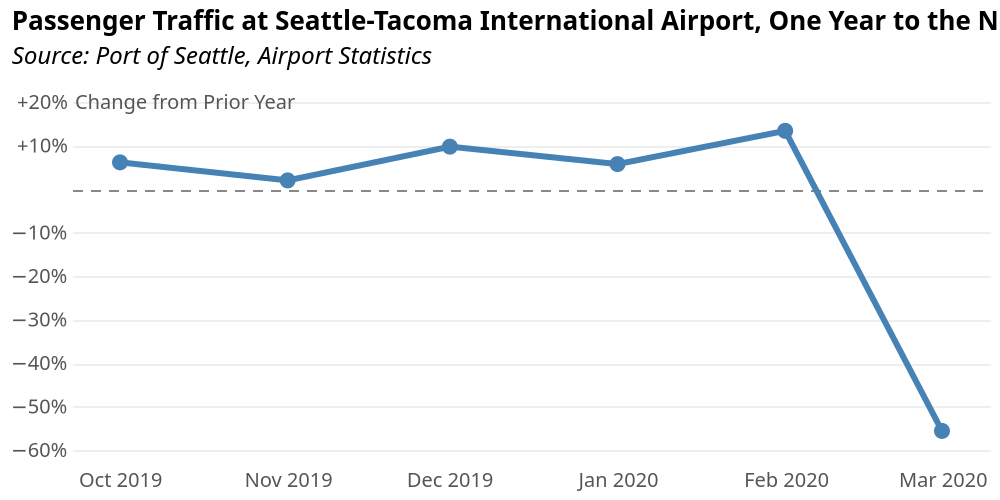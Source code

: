 {
  "$schema": "https://vega.github.io/schema/vega/v5.json",
  "description": "Passenger Traffic at Seattle-Tacoma International Airport, Percentage Change from October 2019 to March 2020",
  "width": 500,
  "height": 250,
  "autosize": {"type": "fit", "contains": "padding"},
  "background": "#fff",
  "padding": 5,

  "config": {
    "axis": {
      "domain": false,
      "labelColor": "#555",
      "ticks": false,
      "titleColor": "#555"
    }
  },

  "data": [
    {
      "name": "traffic",
      "values": [
        {"date": "2019-10-01", "curr": 4292424, "prev": 4044654},
        {"date": "2019-11-01", "curr": 3892767, "prev": 3817267},
        {"date": "2019-12-01", "curr": 4320826, "prev": 3937509},
        {"date": "2020-01-01", "curr": 3763860, "prev": 3560002},
        {"date": "2020-02-01", "curr": 3619695, "prev": 3192651},
        {"date": "2020-03-01", "curr": 1824615, "prev": 4111371}
      ],
      "format": {
        "type": "json",
        "parse": {"date": "date"}
      },
      "transform": [
        {
          "type": "timeunit",
          "units": ["year", "month"],
          "field": "date"
        },
        {
          "type": "formula",
          "expr": "datum.curr / datum.prev - 1",
          "as": "change"
        }
      ]
    }
  ],

  "scales": [
    {
      "name": "x",
      "type": "time",
      "range": "width",
      "padding": 24,
      "domain": {"data": "traffic", "field": "unit0"}
    },
    {
      "name": "y",
      "type": "linear",
      "range": "height",
      "nice": true,
      "zero": true,
      "domain": {"data": "traffic", "field": "change"}
    }
  ],

  "title": {
    "text": "Passenger Traffic at Seattle-Tacoma International Airport, One Year to the Next",
    "subtitle": "Source: Port of Seattle, Airport Statistics",
    "subtitleFontStyle": "italic",
    "subtitlePadding": 5,
    "frame": "bounds",
    "anchor": "start",
    "offset": 12,
    "zindex": 0
  },

  "axes": [
    {
      "orient": "bottom",
      "scale": "x",
      "format": "%b %Y",
      "labelPadding": 10,
      "zindex": 1
    },
    {
      "orient": "left",
      "scale": "y",
      "format": "+%",
      "grid": true,
      "gridColor": {"signal": "datum.value ? '#eee' : '#888'"},
      "gridDash": {"signal": "datum.value ? [] : [5, 4]"},
      "labelOpacity": {"signal": "datum.value ? 1 : 0"},
      "title": "Change from Prior Year",
      "titleAlign": "left",
      "titleAngle": 0,
      "titleAnchor": "end",
      "titleBaseline": "middle",
      "titleFontSize": 10,
      "titleFontWeight": "normal",
      "titleX": 1,
      "zindex": 1
    }
  ],

  "marks": [
    {
      "type": "line",
      "aria": false,
      "from": {"data": "traffic"},
      "encode": {
        "enter": {
          "x": {"scale": "x", "field": "unit0"},
          "y": {"scale": "y", "field": "change"},
          "stroke": {"value": "steelblue"},
          "strokeWidth": {"value": 3}
        }
      },
      "zindex": 2
    },
    {
      "type": "symbol",
      "from": {"data": "traffic"},
      "encode": {
        "enter": {
          "description": {
            "signal": "timeFormat(datum.unit0, '%B %Y') + ': ' + format(datum.change, '+.1%') + ' change from prior year'"
          },
          "tooltip": {
            "signal": "format(datum.change, '+.1%')"
          },
          "x": {"scale": "x", "field": "unit0"},
          "y": {"scale": "y", "field": "change"},
          "fill": {"value": "steelblue"}
        }
      },
      "zindex": 2
    }
  ]
}
